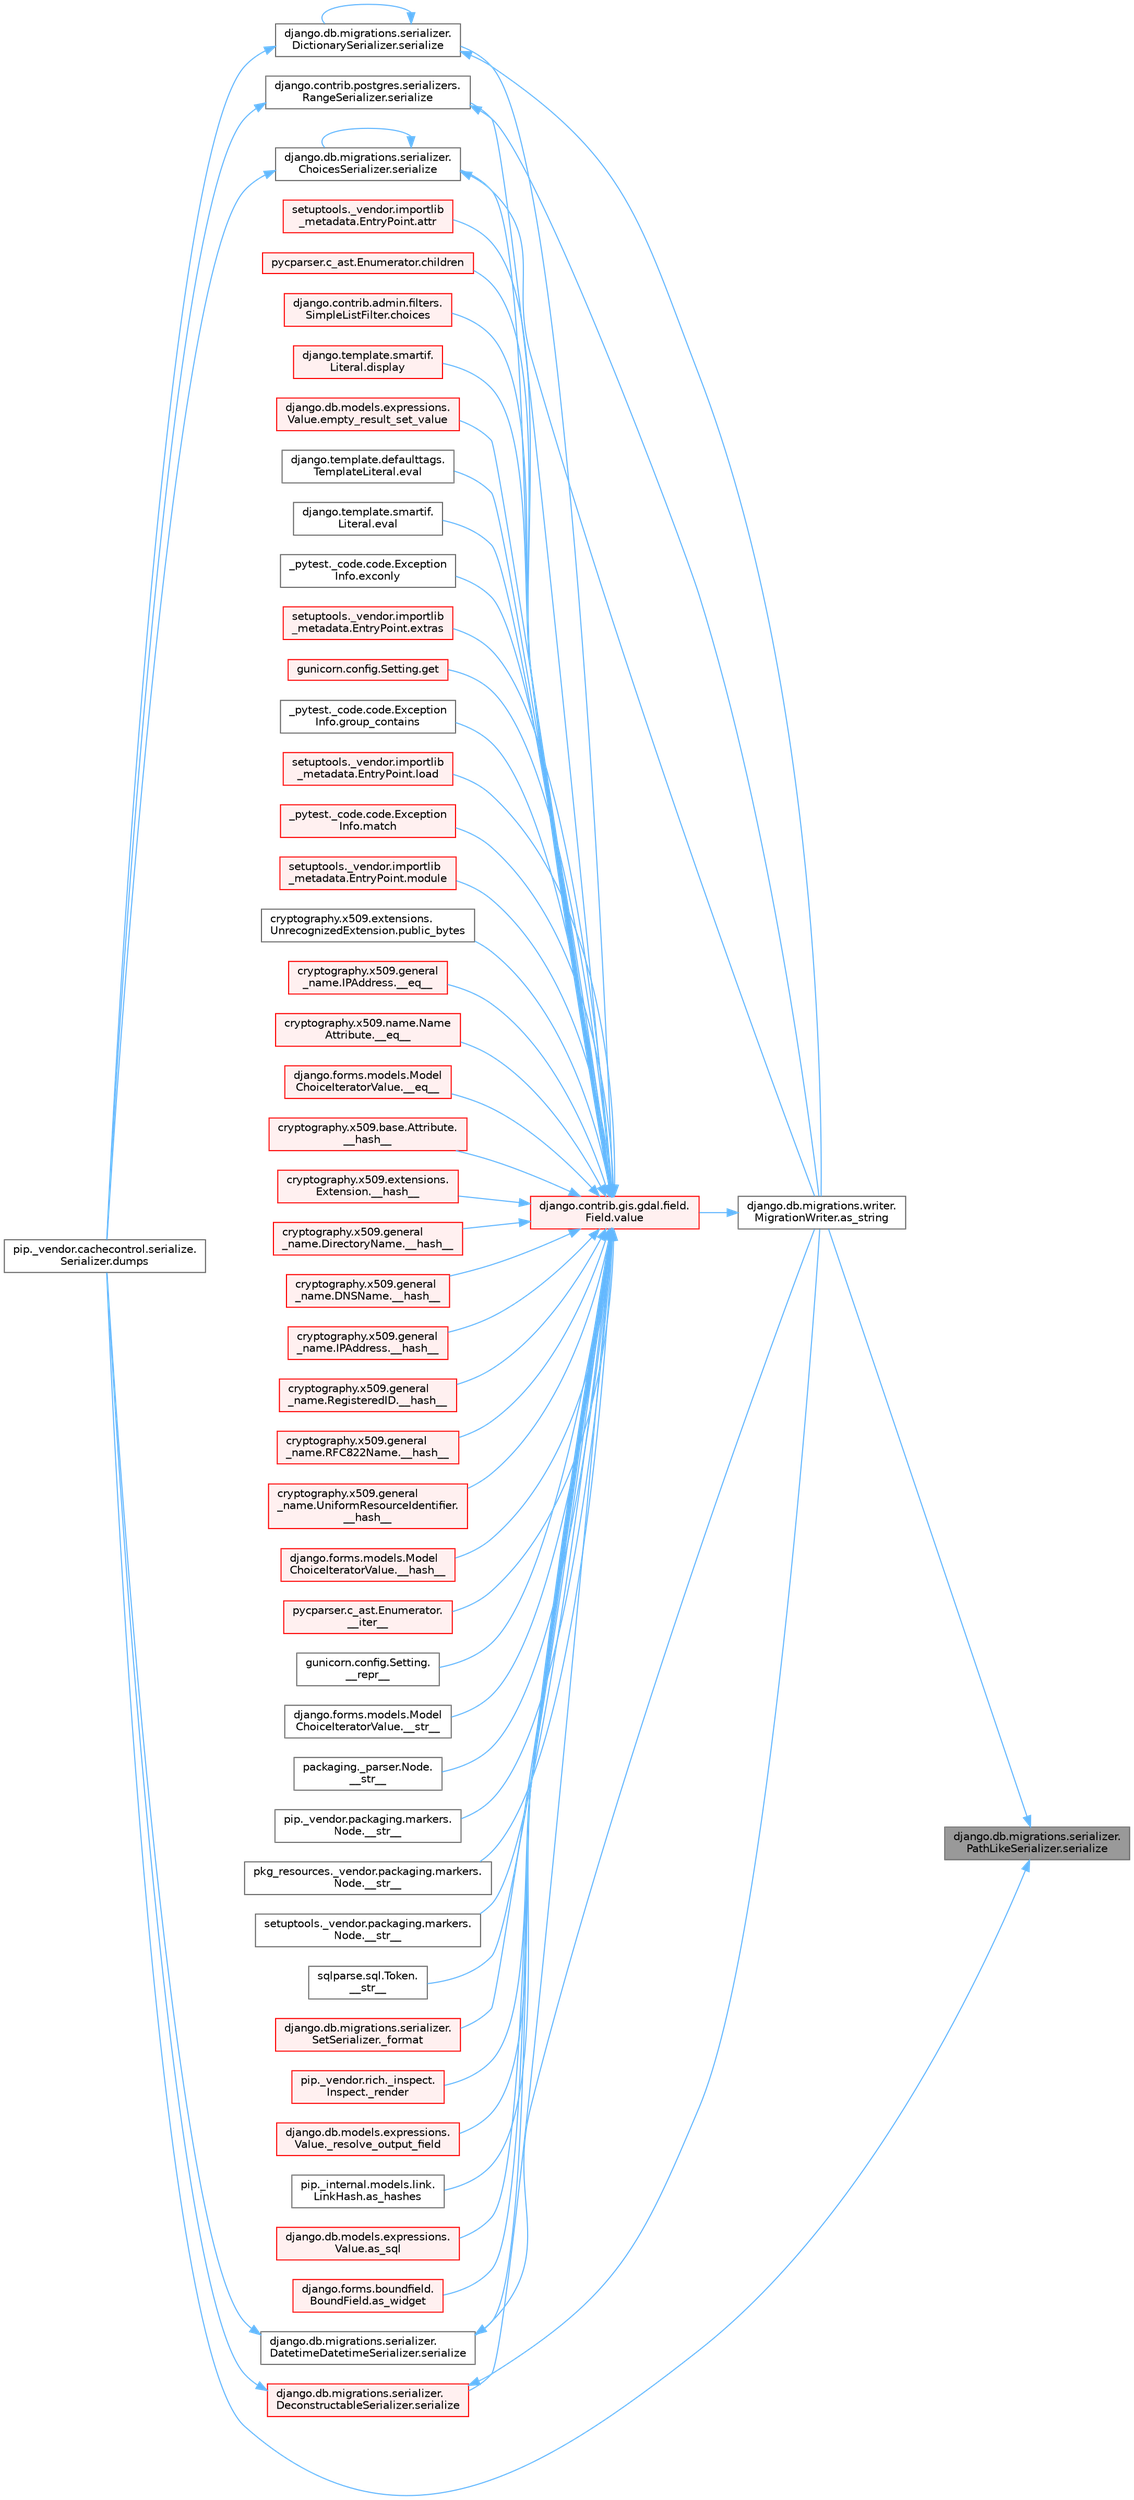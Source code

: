 digraph "django.db.migrations.serializer.PathLikeSerializer.serialize"
{
 // LATEX_PDF_SIZE
  bgcolor="transparent";
  edge [fontname=Helvetica,fontsize=10,labelfontname=Helvetica,labelfontsize=10];
  node [fontname=Helvetica,fontsize=10,shape=box,height=0.2,width=0.4];
  rankdir="RL";
  Node1 [id="Node000001",label="django.db.migrations.serializer.\lPathLikeSerializer.serialize",height=0.2,width=0.4,color="gray40", fillcolor="grey60", style="filled", fontcolor="black",tooltip=" "];
  Node1 -> Node2 [id="edge1_Node000001_Node000002",dir="back",color="steelblue1",style="solid",tooltip=" "];
  Node2 [id="Node000002",label="django.db.migrations.writer.\lMigrationWriter.as_string",height=0.2,width=0.4,color="grey40", fillcolor="white", style="filled",URL="$classdjango_1_1db_1_1migrations_1_1writer_1_1_migration_writer.html#a4cf831cf0ce1f20f21c7e5ce5ec60980",tooltip=" "];
  Node2 -> Node3 [id="edge2_Node000002_Node000003",dir="back",color="steelblue1",style="solid",tooltip=" "];
  Node3 [id="Node000003",label="django.contrib.gis.gdal.field.\lField.value",height=0.2,width=0.4,color="red", fillcolor="#FFF0F0", style="filled",URL="$classdjango_1_1contrib_1_1gis_1_1gdal_1_1field_1_1_field.html#a0534fa49aaead023461bb9458776c33c",tooltip=" "];
  Node3 -> Node4 [id="edge3_Node000003_Node000004",dir="back",color="steelblue1",style="solid",tooltip=" "];
  Node4 [id="Node000004",label="cryptography.x509.general\l_name.IPAddress.__eq__",height=0.2,width=0.4,color="red", fillcolor="#FFF0F0", style="filled",URL="$classcryptography_1_1x509_1_1general__name_1_1_i_p_address.html#a9f03c0f27b7fab1555e850429408e0c6",tooltip=" "];
  Node3 -> Node13 [id="edge4_Node000003_Node000013",dir="back",color="steelblue1",style="solid",tooltip=" "];
  Node13 [id="Node000013",label="cryptography.x509.name.Name\lAttribute.__eq__",height=0.2,width=0.4,color="red", fillcolor="#FFF0F0", style="filled",URL="$classcryptography_1_1x509_1_1name_1_1_name_attribute.html#a3f7665b71204e40b3ad9e6f6cbd9c76b",tooltip=" "];
  Node3 -> Node14 [id="edge5_Node000003_Node000014",dir="back",color="steelblue1",style="solid",tooltip=" "];
  Node14 [id="Node000014",label="django.forms.models.Model\lChoiceIteratorValue.__eq__",height=0.2,width=0.4,color="red", fillcolor="#FFF0F0", style="filled",URL="$classdjango_1_1forms_1_1models_1_1_model_choice_iterator_value.html#a5e0a7c8283981cabbbd59372a3664ba4",tooltip=" "];
  Node3 -> Node15 [id="edge6_Node000003_Node000015",dir="back",color="steelblue1",style="solid",tooltip=" "];
  Node15 [id="Node000015",label="cryptography.x509.base.Attribute.\l__hash__",height=0.2,width=0.4,color="red", fillcolor="#FFF0F0", style="filled",URL="$classcryptography_1_1x509_1_1base_1_1_attribute.html#ac75831a8a55d19823de67d9bd79fea12",tooltip=" "];
  Node3 -> Node18 [id="edge7_Node000003_Node000018",dir="back",color="steelblue1",style="solid",tooltip=" "];
  Node18 [id="Node000018",label="cryptography.x509.extensions.\lExtension.__hash__",height=0.2,width=0.4,color="red", fillcolor="#FFF0F0", style="filled",URL="$classcryptography_1_1x509_1_1extensions_1_1_extension.html#a7744510faba9373c947790041c25021e",tooltip=" "];
  Node3 -> Node19 [id="edge8_Node000003_Node000019",dir="back",color="steelblue1",style="solid",tooltip=" "];
  Node19 [id="Node000019",label="cryptography.x509.general\l_name.DirectoryName.__hash__",height=0.2,width=0.4,color="red", fillcolor="#FFF0F0", style="filled",URL="$classcryptography_1_1x509_1_1general__name_1_1_directory_name.html#a72d42dff890691a0b51125ae2f26044e",tooltip=" "];
  Node3 -> Node20 [id="edge9_Node000003_Node000020",dir="back",color="steelblue1",style="solid",tooltip=" "];
  Node20 [id="Node000020",label="cryptography.x509.general\l_name.DNSName.__hash__",height=0.2,width=0.4,color="red", fillcolor="#FFF0F0", style="filled",URL="$classcryptography_1_1x509_1_1general__name_1_1_d_n_s_name.html#a460f8dfd06b7596ce04fd2167416fded",tooltip=" "];
  Node3 -> Node21 [id="edge10_Node000003_Node000021",dir="back",color="steelblue1",style="solid",tooltip=" "];
  Node21 [id="Node000021",label="cryptography.x509.general\l_name.IPAddress.__hash__",height=0.2,width=0.4,color="red", fillcolor="#FFF0F0", style="filled",URL="$classcryptography_1_1x509_1_1general__name_1_1_i_p_address.html#ab656cae16308d1b2937a28d05fb6c4d0",tooltip=" "];
  Node3 -> Node22 [id="edge11_Node000003_Node000022",dir="back",color="steelblue1",style="solid",tooltip=" "];
  Node22 [id="Node000022",label="cryptography.x509.general\l_name.RegisteredID.__hash__",height=0.2,width=0.4,color="red", fillcolor="#FFF0F0", style="filled",URL="$classcryptography_1_1x509_1_1general__name_1_1_registered_i_d.html#af8d2046e0999f369244c67c2198733a7",tooltip=" "];
  Node3 -> Node23 [id="edge12_Node000003_Node000023",dir="back",color="steelblue1",style="solid",tooltip=" "];
  Node23 [id="Node000023",label="cryptography.x509.general\l_name.RFC822Name.__hash__",height=0.2,width=0.4,color="red", fillcolor="#FFF0F0", style="filled",URL="$classcryptography_1_1x509_1_1general__name_1_1_r_f_c822_name.html#a81035374ac9fb28683c691986d008647",tooltip=" "];
  Node3 -> Node24 [id="edge13_Node000003_Node000024",dir="back",color="steelblue1",style="solid",tooltip=" "];
  Node24 [id="Node000024",label="cryptography.x509.general\l_name.UniformResourceIdentifier.\l__hash__",height=0.2,width=0.4,color="red", fillcolor="#FFF0F0", style="filled",URL="$classcryptography_1_1x509_1_1general__name_1_1_uniform_resource_identifier.html#ac855ede87ae6fe5259923efe7a93fb86",tooltip=" "];
  Node3 -> Node25 [id="edge14_Node000003_Node000025",dir="back",color="steelblue1",style="solid",tooltip=" "];
  Node25 [id="Node000025",label="django.forms.models.Model\lChoiceIteratorValue.__hash__",height=0.2,width=0.4,color="red", fillcolor="#FFF0F0", style="filled",URL="$classdjango_1_1forms_1_1models_1_1_model_choice_iterator_value.html#a4e38034545989b541d673781515faa87",tooltip=" "];
  Node3 -> Node26 [id="edge15_Node000003_Node000026",dir="back",color="steelblue1",style="solid",tooltip=" "];
  Node26 [id="Node000026",label="pycparser.c_ast.Enumerator.\l__iter__",height=0.2,width=0.4,color="red", fillcolor="#FFF0F0", style="filled",URL="$classpycparser_1_1c__ast_1_1_enumerator.html#a3cf4b212d12eecc5f6dc9519e168e4d6",tooltip=" "];
  Node3 -> Node29 [id="edge16_Node000003_Node000029",dir="back",color="steelblue1",style="solid",tooltip=" "];
  Node29 [id="Node000029",label="gunicorn.config.Setting.\l__repr__",height=0.2,width=0.4,color="grey40", fillcolor="white", style="filled",URL="$classgunicorn_1_1config_1_1_setting.html#aac61cf1b2eeb8df9723694b12567d07b",tooltip=" "];
  Node3 -> Node30 [id="edge17_Node000003_Node000030",dir="back",color="steelblue1",style="solid",tooltip=" "];
  Node30 [id="Node000030",label="django.forms.models.Model\lChoiceIteratorValue.__str__",height=0.2,width=0.4,color="grey40", fillcolor="white", style="filled",URL="$classdjango_1_1forms_1_1models_1_1_model_choice_iterator_value.html#afbc2913ec5456c1b548c158e842675e8",tooltip=" "];
  Node3 -> Node31 [id="edge18_Node000003_Node000031",dir="back",color="steelblue1",style="solid",tooltip=" "];
  Node31 [id="Node000031",label="packaging._parser.Node.\l__str__",height=0.2,width=0.4,color="grey40", fillcolor="white", style="filled",URL="$classpackaging_1_1__parser_1_1_node.html#a9e6bb62d834f746ff13813cd8b633ee9",tooltip=" "];
  Node3 -> Node32 [id="edge19_Node000003_Node000032",dir="back",color="steelblue1",style="solid",tooltip=" "];
  Node32 [id="Node000032",label="pip._vendor.packaging.markers.\lNode.__str__",height=0.2,width=0.4,color="grey40", fillcolor="white", style="filled",URL="$classpip_1_1__vendor_1_1packaging_1_1markers_1_1_node.html#a62e2e518274efa7011d55b0db12e61b6",tooltip=" "];
  Node3 -> Node33 [id="edge20_Node000003_Node000033",dir="back",color="steelblue1",style="solid",tooltip=" "];
  Node33 [id="Node000033",label="pkg_resources._vendor.packaging.markers.\lNode.__str__",height=0.2,width=0.4,color="grey40", fillcolor="white", style="filled",URL="$classpkg__resources_1_1__vendor_1_1packaging_1_1markers_1_1_node.html#a497b7878028993667ba8cac3657c571e",tooltip=" "];
  Node3 -> Node34 [id="edge21_Node000003_Node000034",dir="back",color="steelblue1",style="solid",tooltip=" "];
  Node34 [id="Node000034",label="setuptools._vendor.packaging.markers.\lNode.__str__",height=0.2,width=0.4,color="grey40", fillcolor="white", style="filled",URL="$classsetuptools_1_1__vendor_1_1packaging_1_1markers_1_1_node.html#a61cd93b00c64e6b2b8c4c35028463f98",tooltip=" "];
  Node3 -> Node35 [id="edge22_Node000003_Node000035",dir="back",color="steelblue1",style="solid",tooltip=" "];
  Node35 [id="Node000035",label="sqlparse.sql.Token.\l__str__",height=0.2,width=0.4,color="grey40", fillcolor="white", style="filled",URL="$classsqlparse_1_1sql_1_1_token.html#a256bde9f3e5675c64ead73d8d2d9dede",tooltip=" "];
  Node3 -> Node36 [id="edge23_Node000003_Node000036",dir="back",color="steelblue1",style="solid",tooltip=" "];
  Node36 [id="Node000036",label="django.db.migrations.serializer.\lSetSerializer._format",height=0.2,width=0.4,color="red", fillcolor="#FFF0F0", style="filled",URL="$classdjango_1_1db_1_1migrations_1_1serializer_1_1_set_serializer.html#a1d6076a3f50e13eb091ca873f4e98a04",tooltip=" "];
  Node3 -> Node947 [id="edge24_Node000003_Node000947",dir="back",color="steelblue1",style="solid",tooltip=" "];
  Node947 [id="Node000947",label="pip._vendor.rich._inspect.\lInspect._render",height=0.2,width=0.4,color="red", fillcolor="#FFF0F0", style="filled",URL="$classpip_1_1__vendor_1_1rich_1_1__inspect_1_1_inspect.html#a9bb6dcacc52f9f07c1d4b7f526789003",tooltip=" "];
  Node3 -> Node1970 [id="edge25_Node000003_Node001970",dir="back",color="steelblue1",style="solid",tooltip=" "];
  Node1970 [id="Node001970",label="django.db.models.expressions.\lValue._resolve_output_field",height=0.2,width=0.4,color="red", fillcolor="#FFF0F0", style="filled",URL="$classdjango_1_1db_1_1models_1_1expressions_1_1_value.html#af1af121c7b76f0e7325f3276049675dd",tooltip=" "];
  Node3 -> Node1208 [id="edge26_Node000003_Node001208",dir="back",color="steelblue1",style="solid",tooltip=" "];
  Node1208 [id="Node001208",label="pip._internal.models.link.\lLinkHash.as_hashes",height=0.2,width=0.4,color="grey40", fillcolor="white", style="filled",URL="$classpip_1_1__internal_1_1models_1_1link_1_1_link_hash.html#a7ad4ea270534955d3a4e031076e8d3c7",tooltip=" "];
  Node3 -> Node1272 [id="edge27_Node000003_Node001272",dir="back",color="steelblue1",style="solid",tooltip=" "];
  Node1272 [id="Node001272",label="django.db.models.expressions.\lValue.as_sql",height=0.2,width=0.4,color="red", fillcolor="#FFF0F0", style="filled",URL="$classdjango_1_1db_1_1models_1_1expressions_1_1_value.html#a2471e71c0db69e52fdb3016f8e97a111",tooltip=" "];
  Node3 -> Node1971 [id="edge28_Node000003_Node001971",dir="back",color="steelblue1",style="solid",tooltip=" "];
  Node1971 [id="Node001971",label="django.forms.boundfield.\lBoundField.as_widget",height=0.2,width=0.4,color="red", fillcolor="#FFF0F0", style="filled",URL="$classdjango_1_1forms_1_1boundfield_1_1_bound_field.html#af3c626b882960bf15842e46b92148be6",tooltip=" "];
  Node3 -> Node1975 [id="edge29_Node000003_Node001975",dir="back",color="steelblue1",style="solid",tooltip=" "];
  Node1975 [id="Node001975",label="setuptools._vendor.importlib\l_metadata.EntryPoint.attr",height=0.2,width=0.4,color="red", fillcolor="#FFF0F0", style="filled",URL="$classsetuptools_1_1__vendor_1_1importlib__metadata_1_1_entry_point.html#aabd496e73aa6546a504e62648c493978",tooltip=" "];
  Node3 -> Node1980 [id="edge30_Node000003_Node001980",dir="back",color="steelblue1",style="solid",tooltip=" "];
  Node1980 [id="Node001980",label="pycparser.c_ast.Enumerator.children",height=0.2,width=0.4,color="red", fillcolor="#FFF0F0", style="filled",URL="$classpycparser_1_1c__ast_1_1_enumerator.html#a96ee9f70f433cf2b3daf1d163e59d3d6",tooltip=" "];
  Node3 -> Node1981 [id="edge31_Node000003_Node001981",dir="back",color="steelblue1",style="solid",tooltip=" "];
  Node1981 [id="Node001981",label="django.contrib.admin.filters.\lSimpleListFilter.choices",height=0.2,width=0.4,color="red", fillcolor="#FFF0F0", style="filled",URL="$classdjango_1_1contrib_1_1admin_1_1filters_1_1_simple_list_filter.html#a78c6d86dc920875f1170f747e043f50d",tooltip=" "];
  Node3 -> Node2033 [id="edge32_Node000003_Node002033",dir="back",color="steelblue1",style="solid",tooltip=" "];
  Node2033 [id="Node002033",label="django.template.smartif.\lLiteral.display",height=0.2,width=0.4,color="red", fillcolor="#FFF0F0", style="filled",URL="$classdjango_1_1template_1_1smartif_1_1_literal.html#a77e2e9e9b26d200150b8e3ac7f4766dd",tooltip=" "];
  Node3 -> Node2098 [id="edge33_Node000003_Node002098",dir="back",color="steelblue1",style="solid",tooltip=" "];
  Node2098 [id="Node002098",label="django.db.models.expressions.\lValue.empty_result_set_value",height=0.2,width=0.4,color="red", fillcolor="#FFF0F0", style="filled",URL="$classdjango_1_1db_1_1models_1_1expressions_1_1_value.html#a414da85ff28e3c167fc7d00e1f0c41b4",tooltip=" "];
  Node3 -> Node2099 [id="edge34_Node000003_Node002099",dir="back",color="steelblue1",style="solid",tooltip=" "];
  Node2099 [id="Node002099",label="django.template.defaulttags.\lTemplateLiteral.eval",height=0.2,width=0.4,color="grey40", fillcolor="white", style="filled",URL="$classdjango_1_1template_1_1defaulttags_1_1_template_literal.html#a5e2931d2cb642386e0c9200913888582",tooltip=" "];
  Node3 -> Node2100 [id="edge35_Node000003_Node002100",dir="back",color="steelblue1",style="solid",tooltip=" "];
  Node2100 [id="Node002100",label="django.template.smartif.\lLiteral.eval",height=0.2,width=0.4,color="grey40", fillcolor="white", style="filled",URL="$classdjango_1_1template_1_1smartif_1_1_literal.html#a38c7531149db84b909dbdc281a510fdc",tooltip=" "];
  Node3 -> Node2101 [id="edge36_Node000003_Node002101",dir="back",color="steelblue1",style="solid",tooltip=" "];
  Node2101 [id="Node002101",label="_pytest._code.code.Exception\lInfo.exconly",height=0.2,width=0.4,color="grey40", fillcolor="white", style="filled",URL="$class__pytest_1_1__code_1_1code_1_1_exception_info.html#af914645a1bd6a60df65413f81be404d2",tooltip=" "];
  Node3 -> Node2102 [id="edge37_Node000003_Node002102",dir="back",color="steelblue1",style="solid",tooltip=" "];
  Node2102 [id="Node002102",label="setuptools._vendor.importlib\l_metadata.EntryPoint.extras",height=0.2,width=0.4,color="red", fillcolor="#FFF0F0", style="filled",URL="$classsetuptools_1_1__vendor_1_1importlib__metadata_1_1_entry_point.html#a959028f40566e604120f75d1172b7553",tooltip=" "];
  Node3 -> Node2386 [id="edge38_Node000003_Node002386",dir="back",color="steelblue1",style="solid",tooltip=" "];
  Node2386 [id="Node002386",label="gunicorn.config.Setting.get",height=0.2,width=0.4,color="red", fillcolor="#FFF0F0", style="filled",URL="$classgunicorn_1_1config_1_1_setting.html#a073fc5db1c568f183f22d137009d059f",tooltip=" "];
  Node3 -> Node2387 [id="edge39_Node000003_Node002387",dir="back",color="steelblue1",style="solid",tooltip=" "];
  Node2387 [id="Node002387",label="_pytest._code.code.Exception\lInfo.group_contains",height=0.2,width=0.4,color="grey40", fillcolor="white", style="filled",URL="$class__pytest_1_1__code_1_1code_1_1_exception_info.html#a22d76c2c80c349a23d80b678ade457a3",tooltip=" "];
  Node3 -> Node2388 [id="edge40_Node000003_Node002388",dir="back",color="steelblue1",style="solid",tooltip=" "];
  Node2388 [id="Node002388",label="setuptools._vendor.importlib\l_metadata.EntryPoint.load",height=0.2,width=0.4,color="red", fillcolor="#FFF0F0", style="filled",URL="$classsetuptools_1_1__vendor_1_1importlib__metadata_1_1_entry_point.html#a609a1ac87285ab214a4473c3e0c9037d",tooltip=" "];
  Node3 -> Node2389 [id="edge41_Node000003_Node002389",dir="back",color="steelblue1",style="solid",tooltip=" "];
  Node2389 [id="Node002389",label="_pytest._code.code.Exception\lInfo.match",height=0.2,width=0.4,color="red", fillcolor="#FFF0F0", style="filled",URL="$class__pytest_1_1__code_1_1code_1_1_exception_info.html#add2b41099a93570ca05b03a5c61af0c1",tooltip=" "];
  Node3 -> Node2425 [id="edge42_Node000003_Node002425",dir="back",color="steelblue1",style="solid",tooltip=" "];
  Node2425 [id="Node002425",label="setuptools._vendor.importlib\l_metadata.EntryPoint.module",height=0.2,width=0.4,color="red", fillcolor="#FFF0F0", style="filled",URL="$classsetuptools_1_1__vendor_1_1importlib__metadata_1_1_entry_point.html#ab0cf8662ae1b114f079d464a9bdbb70f",tooltip=" "];
  Node3 -> Node2439 [id="edge43_Node000003_Node002439",dir="back",color="steelblue1",style="solid",tooltip=" "];
  Node2439 [id="Node002439",label="cryptography.x509.extensions.\lUnrecognizedExtension.public_bytes",height=0.2,width=0.4,color="grey40", fillcolor="white", style="filled",URL="$classcryptography_1_1x509_1_1extensions_1_1_unrecognized_extension.html#aed00f9b850ea51e85b6075d6a1794cdc",tooltip=" "];
  Node3 -> Node2440 [id="edge44_Node000003_Node002440",dir="back",color="steelblue1",style="solid",tooltip=" "];
  Node2440 [id="Node002440",label="django.contrib.postgres.serializers.\lRangeSerializer.serialize",height=0.2,width=0.4,color="grey40", fillcolor="white", style="filled",URL="$classdjango_1_1contrib_1_1postgres_1_1serializers_1_1_range_serializer.html#afad32d7bbc5e5989a1a049e0ac0b6750",tooltip=" "];
  Node2440 -> Node2 [id="edge45_Node002440_Node000002",dir="back",color="steelblue1",style="solid",tooltip=" "];
  Node2440 -> Node955 [id="edge46_Node002440_Node000955",dir="back",color="steelblue1",style="solid",tooltip=" "];
  Node955 [id="Node000955",label="pip._vendor.cachecontrol.serialize.\lSerializer.dumps",height=0.2,width=0.4,color="grey40", fillcolor="white", style="filled",URL="$classpip_1_1__vendor_1_1cachecontrol_1_1serialize_1_1_serializer.html#af9655b2c82e5c0e3d17fd611d32c7804",tooltip=" "];
  Node3 -> Node2441 [id="edge47_Node000003_Node002441",dir="back",color="steelblue1",style="solid",tooltip=" "];
  Node2441 [id="Node002441",label="django.db.migrations.serializer.\lChoicesSerializer.serialize",height=0.2,width=0.4,color="grey40", fillcolor="white", style="filled",URL="$classdjango_1_1db_1_1migrations_1_1serializer_1_1_choices_serializer.html#a2efb6c5c75efbaf01db1bf7eef4fc307",tooltip=" "];
  Node2441 -> Node2 [id="edge48_Node002441_Node000002",dir="back",color="steelblue1",style="solid",tooltip=" "];
  Node2441 -> Node955 [id="edge49_Node002441_Node000955",dir="back",color="steelblue1",style="solid",tooltip=" "];
  Node2441 -> Node2441 [id="edge50_Node002441_Node002441",dir="back",color="steelblue1",style="solid",tooltip=" "];
  Node3 -> Node2442 [id="edge51_Node000003_Node002442",dir="back",color="steelblue1",style="solid",tooltip=" "];
  Node2442 [id="Node002442",label="django.db.migrations.serializer.\lDatetimeDatetimeSerializer.serialize",height=0.2,width=0.4,color="grey40", fillcolor="white", style="filled",URL="$classdjango_1_1db_1_1migrations_1_1serializer_1_1_datetime_datetime_serializer.html#ad9cfe436f7daad93c7d56ce09f69db5b",tooltip=" "];
  Node2442 -> Node2 [id="edge52_Node002442_Node000002",dir="back",color="steelblue1",style="solid",tooltip=" "];
  Node2442 -> Node955 [id="edge53_Node002442_Node000955",dir="back",color="steelblue1",style="solid",tooltip=" "];
  Node3 -> Node2443 [id="edge54_Node000003_Node002443",dir="back",color="steelblue1",style="solid",tooltip=" "];
  Node2443 [id="Node002443",label="django.db.migrations.serializer.\lDeconstructableSerializer.serialize",height=0.2,width=0.4,color="red", fillcolor="#FFF0F0", style="filled",URL="$classdjango_1_1db_1_1migrations_1_1serializer_1_1_deconstructable_serializer.html#adea6ca795b2052e80619530dfb5706dd",tooltip=" "];
  Node2443 -> Node2 [id="edge55_Node002443_Node000002",dir="back",color="steelblue1",style="solid",tooltip=" "];
  Node2443 -> Node955 [id="edge56_Node002443_Node000955",dir="back",color="steelblue1",style="solid",tooltip=" "];
  Node3 -> Node2447 [id="edge57_Node000003_Node002447",dir="back",color="steelblue1",style="solid",tooltip=" "];
  Node2447 [id="Node002447",label="django.db.migrations.serializer.\lDictionarySerializer.serialize",height=0.2,width=0.4,color="grey40", fillcolor="white", style="filled",URL="$classdjango_1_1db_1_1migrations_1_1serializer_1_1_dictionary_serializer.html#a6efaf347fe3e41be93025eb8ea0a2441",tooltip=" "];
  Node2447 -> Node2 [id="edge58_Node002447_Node000002",dir="back",color="steelblue1",style="solid",tooltip=" "];
  Node2447 -> Node955 [id="edge59_Node002447_Node000955",dir="back",color="steelblue1",style="solid",tooltip=" "];
  Node2447 -> Node2447 [id="edge60_Node002447_Node002447",dir="back",color="steelblue1",style="solid",tooltip=" "];
  Node1 -> Node955 [id="edge61_Node000001_Node000955",dir="back",color="steelblue1",style="solid",tooltip=" "];
}
